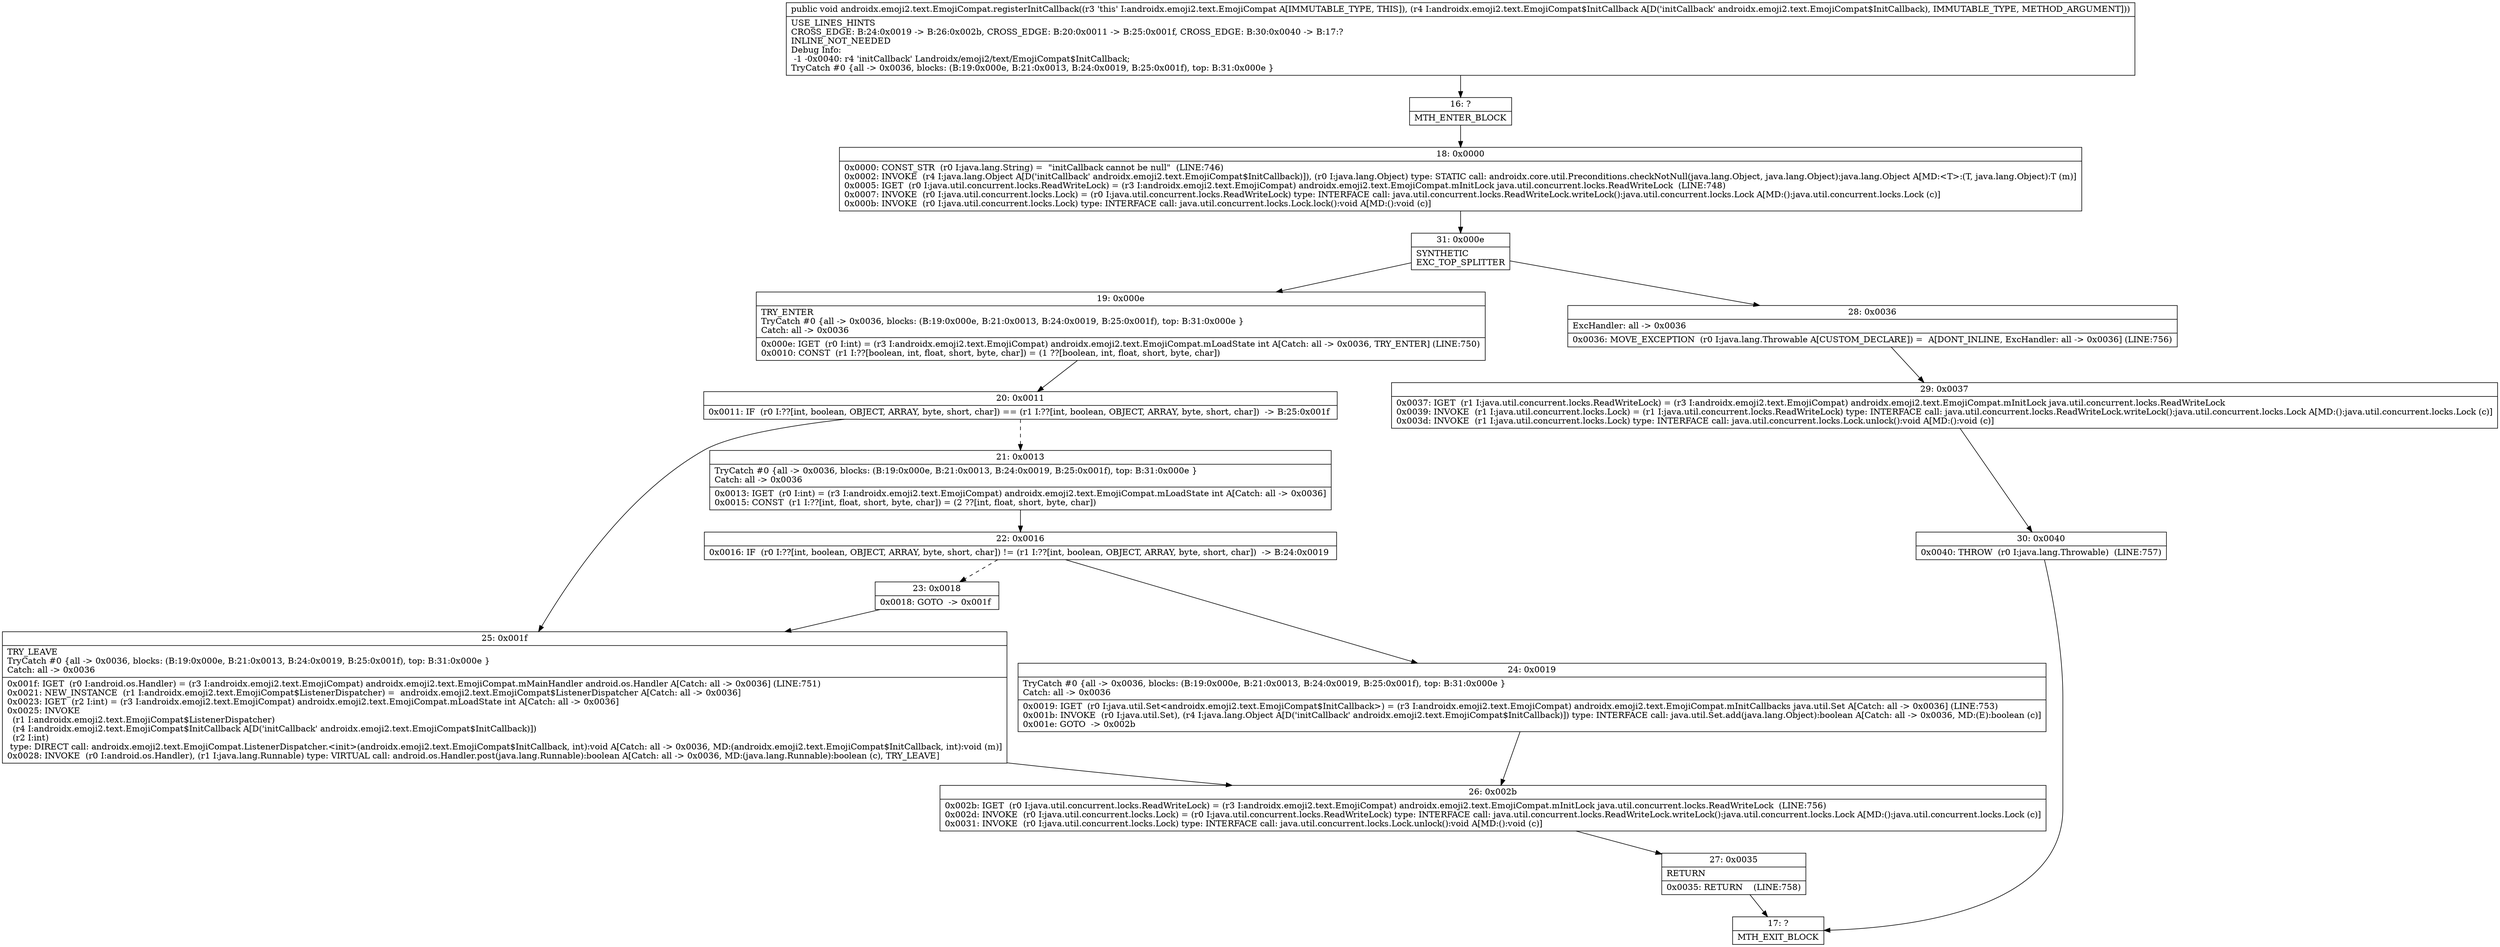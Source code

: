 digraph "CFG forandroidx.emoji2.text.EmojiCompat.registerInitCallback(Landroidx\/emoji2\/text\/EmojiCompat$InitCallback;)V" {
Node_16 [shape=record,label="{16\:\ ?|MTH_ENTER_BLOCK\l}"];
Node_18 [shape=record,label="{18\:\ 0x0000|0x0000: CONST_STR  (r0 I:java.lang.String) =  \"initCallback cannot be null\"  (LINE:746)\l0x0002: INVOKE  (r4 I:java.lang.Object A[D('initCallback' androidx.emoji2.text.EmojiCompat$InitCallback)]), (r0 I:java.lang.Object) type: STATIC call: androidx.core.util.Preconditions.checkNotNull(java.lang.Object, java.lang.Object):java.lang.Object A[MD:\<T\>:(T, java.lang.Object):T (m)]\l0x0005: IGET  (r0 I:java.util.concurrent.locks.ReadWriteLock) = (r3 I:androidx.emoji2.text.EmojiCompat) androidx.emoji2.text.EmojiCompat.mInitLock java.util.concurrent.locks.ReadWriteLock  (LINE:748)\l0x0007: INVOKE  (r0 I:java.util.concurrent.locks.Lock) = (r0 I:java.util.concurrent.locks.ReadWriteLock) type: INTERFACE call: java.util.concurrent.locks.ReadWriteLock.writeLock():java.util.concurrent.locks.Lock A[MD:():java.util.concurrent.locks.Lock (c)]\l0x000b: INVOKE  (r0 I:java.util.concurrent.locks.Lock) type: INTERFACE call: java.util.concurrent.locks.Lock.lock():void A[MD:():void (c)]\l}"];
Node_31 [shape=record,label="{31\:\ 0x000e|SYNTHETIC\lEXC_TOP_SPLITTER\l}"];
Node_19 [shape=record,label="{19\:\ 0x000e|TRY_ENTER\lTryCatch #0 \{all \-\> 0x0036, blocks: (B:19:0x000e, B:21:0x0013, B:24:0x0019, B:25:0x001f), top: B:31:0x000e \}\lCatch: all \-\> 0x0036\l|0x000e: IGET  (r0 I:int) = (r3 I:androidx.emoji2.text.EmojiCompat) androidx.emoji2.text.EmojiCompat.mLoadState int A[Catch: all \-\> 0x0036, TRY_ENTER] (LINE:750)\l0x0010: CONST  (r1 I:??[boolean, int, float, short, byte, char]) = (1 ??[boolean, int, float, short, byte, char]) \l}"];
Node_20 [shape=record,label="{20\:\ 0x0011|0x0011: IF  (r0 I:??[int, boolean, OBJECT, ARRAY, byte, short, char]) == (r1 I:??[int, boolean, OBJECT, ARRAY, byte, short, char])  \-\> B:25:0x001f \l}"];
Node_21 [shape=record,label="{21\:\ 0x0013|TryCatch #0 \{all \-\> 0x0036, blocks: (B:19:0x000e, B:21:0x0013, B:24:0x0019, B:25:0x001f), top: B:31:0x000e \}\lCatch: all \-\> 0x0036\l|0x0013: IGET  (r0 I:int) = (r3 I:androidx.emoji2.text.EmojiCompat) androidx.emoji2.text.EmojiCompat.mLoadState int A[Catch: all \-\> 0x0036]\l0x0015: CONST  (r1 I:??[int, float, short, byte, char]) = (2 ??[int, float, short, byte, char]) \l}"];
Node_22 [shape=record,label="{22\:\ 0x0016|0x0016: IF  (r0 I:??[int, boolean, OBJECT, ARRAY, byte, short, char]) != (r1 I:??[int, boolean, OBJECT, ARRAY, byte, short, char])  \-\> B:24:0x0019 \l}"];
Node_23 [shape=record,label="{23\:\ 0x0018|0x0018: GOTO  \-\> 0x001f \l}"];
Node_24 [shape=record,label="{24\:\ 0x0019|TryCatch #0 \{all \-\> 0x0036, blocks: (B:19:0x000e, B:21:0x0013, B:24:0x0019, B:25:0x001f), top: B:31:0x000e \}\lCatch: all \-\> 0x0036\l|0x0019: IGET  (r0 I:java.util.Set\<androidx.emoji2.text.EmojiCompat$InitCallback\>) = (r3 I:androidx.emoji2.text.EmojiCompat) androidx.emoji2.text.EmojiCompat.mInitCallbacks java.util.Set A[Catch: all \-\> 0x0036] (LINE:753)\l0x001b: INVOKE  (r0 I:java.util.Set), (r4 I:java.lang.Object A[D('initCallback' androidx.emoji2.text.EmojiCompat$InitCallback)]) type: INTERFACE call: java.util.Set.add(java.lang.Object):boolean A[Catch: all \-\> 0x0036, MD:(E):boolean (c)]\l0x001e: GOTO  \-\> 0x002b \l}"];
Node_26 [shape=record,label="{26\:\ 0x002b|0x002b: IGET  (r0 I:java.util.concurrent.locks.ReadWriteLock) = (r3 I:androidx.emoji2.text.EmojiCompat) androidx.emoji2.text.EmojiCompat.mInitLock java.util.concurrent.locks.ReadWriteLock  (LINE:756)\l0x002d: INVOKE  (r0 I:java.util.concurrent.locks.Lock) = (r0 I:java.util.concurrent.locks.ReadWriteLock) type: INTERFACE call: java.util.concurrent.locks.ReadWriteLock.writeLock():java.util.concurrent.locks.Lock A[MD:():java.util.concurrent.locks.Lock (c)]\l0x0031: INVOKE  (r0 I:java.util.concurrent.locks.Lock) type: INTERFACE call: java.util.concurrent.locks.Lock.unlock():void A[MD:():void (c)]\l}"];
Node_27 [shape=record,label="{27\:\ 0x0035|RETURN\l|0x0035: RETURN    (LINE:758)\l}"];
Node_17 [shape=record,label="{17\:\ ?|MTH_EXIT_BLOCK\l}"];
Node_25 [shape=record,label="{25\:\ 0x001f|TRY_LEAVE\lTryCatch #0 \{all \-\> 0x0036, blocks: (B:19:0x000e, B:21:0x0013, B:24:0x0019, B:25:0x001f), top: B:31:0x000e \}\lCatch: all \-\> 0x0036\l|0x001f: IGET  (r0 I:android.os.Handler) = (r3 I:androidx.emoji2.text.EmojiCompat) androidx.emoji2.text.EmojiCompat.mMainHandler android.os.Handler A[Catch: all \-\> 0x0036] (LINE:751)\l0x0021: NEW_INSTANCE  (r1 I:androidx.emoji2.text.EmojiCompat$ListenerDispatcher) =  androidx.emoji2.text.EmojiCompat$ListenerDispatcher A[Catch: all \-\> 0x0036]\l0x0023: IGET  (r2 I:int) = (r3 I:androidx.emoji2.text.EmojiCompat) androidx.emoji2.text.EmojiCompat.mLoadState int A[Catch: all \-\> 0x0036]\l0x0025: INVOKE  \l  (r1 I:androidx.emoji2.text.EmojiCompat$ListenerDispatcher)\l  (r4 I:androidx.emoji2.text.EmojiCompat$InitCallback A[D('initCallback' androidx.emoji2.text.EmojiCompat$InitCallback)])\l  (r2 I:int)\l type: DIRECT call: androidx.emoji2.text.EmojiCompat.ListenerDispatcher.\<init\>(androidx.emoji2.text.EmojiCompat$InitCallback, int):void A[Catch: all \-\> 0x0036, MD:(androidx.emoji2.text.EmojiCompat$InitCallback, int):void (m)]\l0x0028: INVOKE  (r0 I:android.os.Handler), (r1 I:java.lang.Runnable) type: VIRTUAL call: android.os.Handler.post(java.lang.Runnable):boolean A[Catch: all \-\> 0x0036, MD:(java.lang.Runnable):boolean (c), TRY_LEAVE]\l}"];
Node_28 [shape=record,label="{28\:\ 0x0036|ExcHandler: all \-\> 0x0036\l|0x0036: MOVE_EXCEPTION  (r0 I:java.lang.Throwable A[CUSTOM_DECLARE]) =  A[DONT_INLINE, ExcHandler: all \-\> 0x0036] (LINE:756)\l}"];
Node_29 [shape=record,label="{29\:\ 0x0037|0x0037: IGET  (r1 I:java.util.concurrent.locks.ReadWriteLock) = (r3 I:androidx.emoji2.text.EmojiCompat) androidx.emoji2.text.EmojiCompat.mInitLock java.util.concurrent.locks.ReadWriteLock \l0x0039: INVOKE  (r1 I:java.util.concurrent.locks.Lock) = (r1 I:java.util.concurrent.locks.ReadWriteLock) type: INTERFACE call: java.util.concurrent.locks.ReadWriteLock.writeLock():java.util.concurrent.locks.Lock A[MD:():java.util.concurrent.locks.Lock (c)]\l0x003d: INVOKE  (r1 I:java.util.concurrent.locks.Lock) type: INTERFACE call: java.util.concurrent.locks.Lock.unlock():void A[MD:():void (c)]\l}"];
Node_30 [shape=record,label="{30\:\ 0x0040|0x0040: THROW  (r0 I:java.lang.Throwable)  (LINE:757)\l}"];
MethodNode[shape=record,label="{public void androidx.emoji2.text.EmojiCompat.registerInitCallback((r3 'this' I:androidx.emoji2.text.EmojiCompat A[IMMUTABLE_TYPE, THIS]), (r4 I:androidx.emoji2.text.EmojiCompat$InitCallback A[D('initCallback' androidx.emoji2.text.EmojiCompat$InitCallback), IMMUTABLE_TYPE, METHOD_ARGUMENT]))  | USE_LINES_HINTS\lCROSS_EDGE: B:24:0x0019 \-\> B:26:0x002b, CROSS_EDGE: B:20:0x0011 \-\> B:25:0x001f, CROSS_EDGE: B:30:0x0040 \-\> B:17:?\lINLINE_NOT_NEEDED\lDebug Info:\l  \-1 \-0x0040: r4 'initCallback' Landroidx\/emoji2\/text\/EmojiCompat$InitCallback;\lTryCatch #0 \{all \-\> 0x0036, blocks: (B:19:0x000e, B:21:0x0013, B:24:0x0019, B:25:0x001f), top: B:31:0x000e \}\l}"];
MethodNode -> Node_16;Node_16 -> Node_18;
Node_18 -> Node_31;
Node_31 -> Node_19;
Node_31 -> Node_28;
Node_19 -> Node_20;
Node_20 -> Node_21[style=dashed];
Node_20 -> Node_25;
Node_21 -> Node_22;
Node_22 -> Node_23[style=dashed];
Node_22 -> Node_24;
Node_23 -> Node_25;
Node_24 -> Node_26;
Node_26 -> Node_27;
Node_27 -> Node_17;
Node_25 -> Node_26;
Node_28 -> Node_29;
Node_29 -> Node_30;
Node_30 -> Node_17;
}

